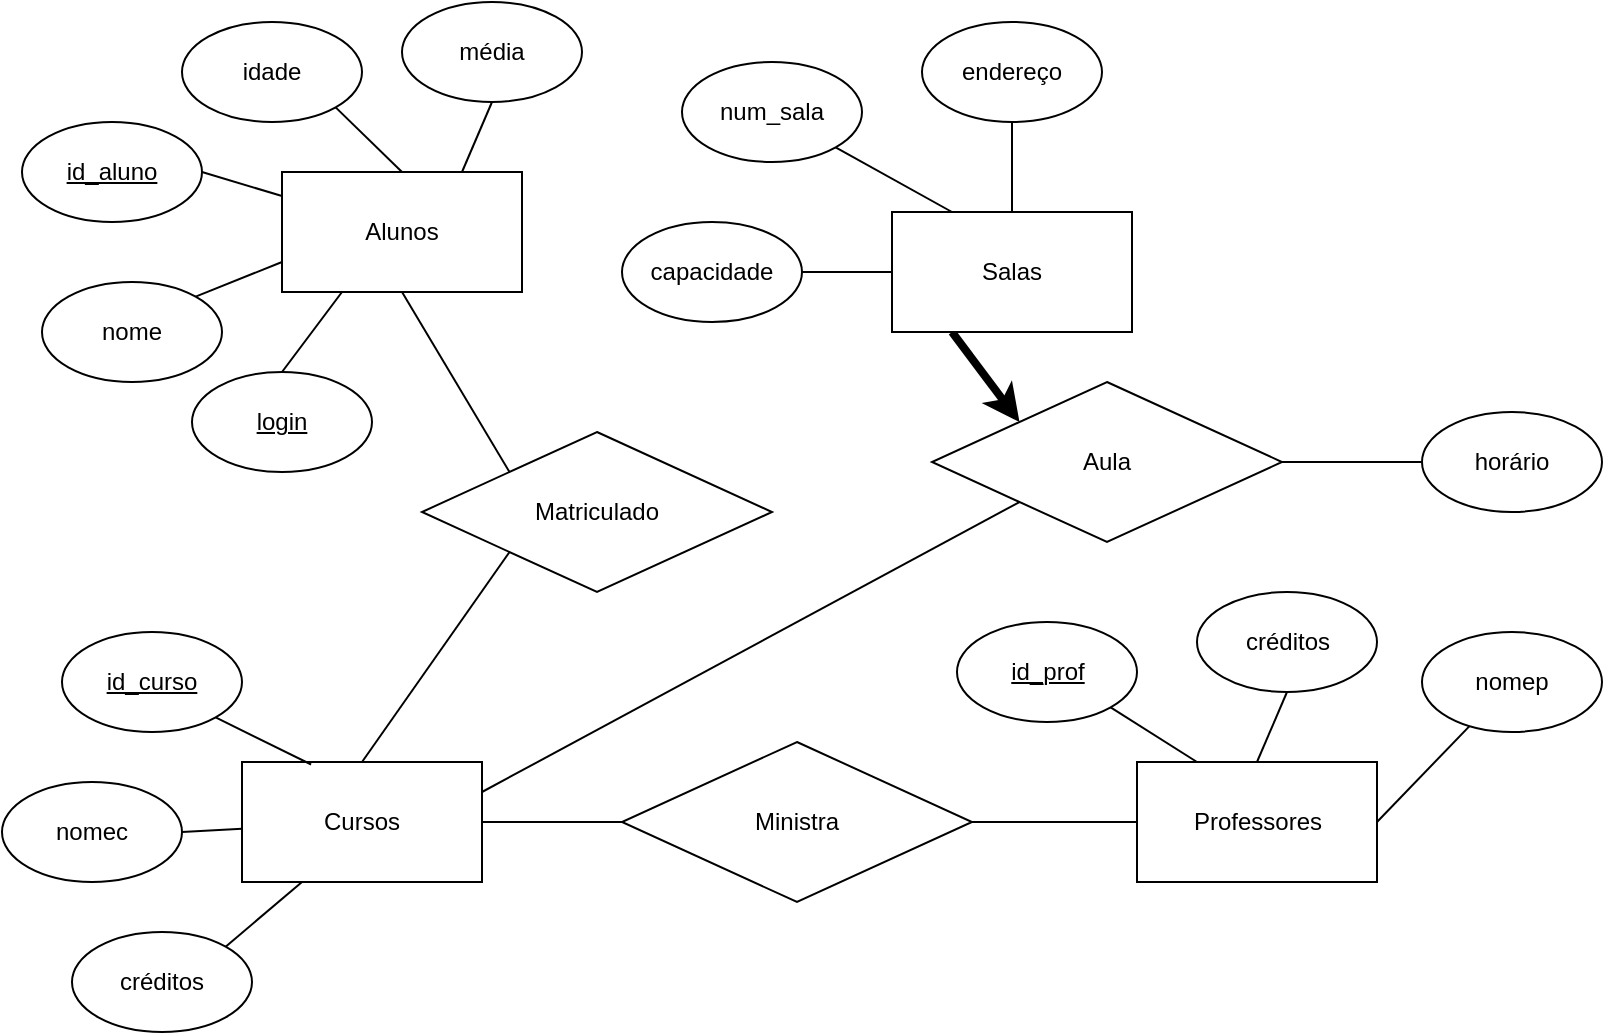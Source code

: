 <mxfile pages="1" version="11.2.8" type="device"><diagram id="d9NXdhaMvvaeuk4ldL7t" name="Page-1"><mxGraphModel dx="1185" dy="643" grid="1" gridSize="10" guides="1" tooltips="1" connect="1" arrows="1" fold="1" page="1" pageScale="1" pageWidth="1169" pageHeight="827" math="0" shadow="0"><root><mxCell id="0"/><mxCell id="1" parent="0"/><mxCell id="L3VgaE_aoXTU5KtLZ0E8-40" style="edgeStyle=none;rounded=0;orthogonalLoop=1;jettySize=auto;html=1;exitX=0.5;exitY=1;exitDx=0;exitDy=0;entryX=0;entryY=0;entryDx=0;entryDy=0;endArrow=none;endFill=0;" edge="1" parent="1" source="L3VgaE_aoXTU5KtLZ0E8-1" target="L3VgaE_aoXTU5KtLZ0E8-38"><mxGeometry relative="1" as="geometry"/></mxCell><mxCell id="L3VgaE_aoXTU5KtLZ0E8-1" value="Alunos" style="rounded=0;whiteSpace=wrap;html=1;" vertex="1" parent="1"><mxGeometry x="180" y="95" width="120" height="60" as="geometry"/></mxCell><mxCell id="L3VgaE_aoXTU5KtLZ0E8-45" style="edgeStyle=none;rounded=0;orthogonalLoop=1;jettySize=auto;html=1;exitX=1;exitY=0.5;exitDx=0;exitDy=0;endArrow=none;endFill=0;" edge="1" parent="1" source="L3VgaE_aoXTU5KtLZ0E8-2" target="L3VgaE_aoXTU5KtLZ0E8-17"><mxGeometry relative="1" as="geometry"/></mxCell><mxCell id="L3VgaE_aoXTU5KtLZ0E8-2" value="Professores" style="rounded=0;whiteSpace=wrap;html=1;" vertex="1" parent="1"><mxGeometry x="607.5" y="390" width="120" height="60" as="geometry"/></mxCell><mxCell id="L3VgaE_aoXTU5KtLZ0E8-39" style="edgeStyle=none;rounded=0;orthogonalLoop=1;jettySize=auto;html=1;exitX=0.25;exitY=1;exitDx=0;exitDy=0;entryX=1;entryY=0;entryDx=0;entryDy=0;endArrow=none;endFill=0;" edge="1" parent="1" source="L3VgaE_aoXTU5KtLZ0E8-3" target="L3VgaE_aoXTU5KtLZ0E8-28"><mxGeometry relative="1" as="geometry"/></mxCell><mxCell id="L3VgaE_aoXTU5KtLZ0E8-3" value="Cursos" style="rounded=0;whiteSpace=wrap;html=1;" vertex="1" parent="1"><mxGeometry x="160" y="390" width="120" height="60" as="geometry"/></mxCell><mxCell id="L3VgaE_aoXTU5KtLZ0E8-47" style="edgeStyle=none;rounded=0;orthogonalLoop=1;jettySize=auto;html=1;exitX=0.25;exitY=1;exitDx=0;exitDy=0;endArrow=classic;endFill=1;entryX=0;entryY=0;entryDx=0;entryDy=0;startSize=6;sourcePerimeterSpacing=0;strokeWidth=4;" edge="1" parent="1" source="L3VgaE_aoXTU5KtLZ0E8-4" target="L3VgaE_aoXTU5KtLZ0E8-46"><mxGeometry relative="1" as="geometry"/></mxCell><mxCell id="L3VgaE_aoXTU5KtLZ0E8-4" value="Salas" style="rounded=0;whiteSpace=wrap;html=1;" vertex="1" parent="1"><mxGeometry x="485" y="115" width="120" height="60" as="geometry"/></mxCell><mxCell id="L3VgaE_aoXTU5KtLZ0E8-13" style="edgeStyle=none;rounded=0;orthogonalLoop=1;jettySize=auto;html=1;exitX=1;exitY=0.5;exitDx=0;exitDy=0;endArrow=none;endFill=0;" edge="1" parent="1" source="L3VgaE_aoXTU5KtLZ0E8-5" target="L3VgaE_aoXTU5KtLZ0E8-1"><mxGeometry relative="1" as="geometry"/></mxCell><mxCell id="L3VgaE_aoXTU5KtLZ0E8-5" value="&lt;u&gt;id_aluno&lt;/u&gt;" style="ellipse;whiteSpace=wrap;html=1;" vertex="1" parent="1"><mxGeometry x="50" y="70" width="90" height="50" as="geometry"/></mxCell><mxCell id="L3VgaE_aoXTU5KtLZ0E8-14" style="edgeStyle=none;rounded=0;orthogonalLoop=1;jettySize=auto;html=1;exitX=1;exitY=0;exitDx=0;exitDy=0;entryX=0;entryY=0.75;entryDx=0;entryDy=0;endArrow=none;endFill=0;" edge="1" parent="1" source="L3VgaE_aoXTU5KtLZ0E8-7" target="L3VgaE_aoXTU5KtLZ0E8-1"><mxGeometry relative="1" as="geometry"/></mxCell><mxCell id="L3VgaE_aoXTU5KtLZ0E8-7" value="nome" style="ellipse;whiteSpace=wrap;html=1;" vertex="1" parent="1"><mxGeometry x="60" y="150" width="90" height="50" as="geometry"/></mxCell><mxCell id="L3VgaE_aoXTU5KtLZ0E8-15" style="edgeStyle=none;rounded=0;orthogonalLoop=1;jettySize=auto;html=1;exitX=0.5;exitY=0;exitDx=0;exitDy=0;entryX=0.25;entryY=1;entryDx=0;entryDy=0;endArrow=none;endFill=0;" edge="1" parent="1" source="L3VgaE_aoXTU5KtLZ0E8-8" target="L3VgaE_aoXTU5KtLZ0E8-1"><mxGeometry relative="1" as="geometry"/></mxCell><mxCell id="L3VgaE_aoXTU5KtLZ0E8-8" value="&lt;u&gt;login&lt;span style=&quot;font-family: &amp;#34;helvetica&amp;#34; , &amp;#34;arial&amp;#34; , sans-serif ; font-size: 0px ; white-space: nowrap&quot;&gt;%3CmxGraphModel%3E%3Croot%3E%3CmxCell%20id%3D%220%22%2F%3E%3CmxCell%20id%3D%221%22%20parent%3D%220%22%2F%3E%3CmxCell%20id%3D%222%22%20value%3D%22id_aluno%22%20style%3D%22ellipse%3BwhiteSpace%3Dwrap%3Bhtml%3D1%3B%22%20vertex%3D%221%22%20parent%3D%221%22%3E%3CmxGeometry%20x%3D%2250%22%20y%3D%2270%22%20width%3D%2290%22%20height%3D%2250%22%20as%3D%22geometry%22%2F%3E%3C%2FmxCell%3E%3C%2Froot%3E%3C%2FmxGraphModel%3E&lt;/span&gt;&lt;/u&gt;" style="ellipse;whiteSpace=wrap;html=1;" vertex="1" parent="1"><mxGeometry x="135" y="195" width="90" height="50" as="geometry"/></mxCell><mxCell id="L3VgaE_aoXTU5KtLZ0E8-12" style="edgeStyle=none;rounded=0;orthogonalLoop=1;jettySize=auto;html=1;exitX=1;exitY=1;exitDx=0;exitDy=0;entryX=0.5;entryY=0;entryDx=0;entryDy=0;endArrow=none;endFill=0;" edge="1" parent="1" source="L3VgaE_aoXTU5KtLZ0E8-9" target="L3VgaE_aoXTU5KtLZ0E8-1"><mxGeometry relative="1" as="geometry"/></mxCell><mxCell id="L3VgaE_aoXTU5KtLZ0E8-9" value="idade&lt;span style=&quot;font-family: &amp;#34;helvetica&amp;#34; , &amp;#34;arial&amp;#34; , sans-serif ; font-size: 0px ; white-space: nowrap&quot;&gt;%3CmxGraphModel%3E%3Croot%3E%3CmxCell%20id%3D%220%22%2F%3E%3CmxCell%20id%3D%221%22%20parent%3D%220%22%2F%3E%3CmxCell%20id%3D%222%22%20value%3D%22id_aluno%22%20style%3D%22ellipse%3BwhiteSpace%3Dwrap%3Bhtml%3D1%3B%22%20vertex%3D%221%22%20parent%3D%221%22%3E%3CmxGeometry%20x%3D%2250%22%20y%3D%2270%22%20width%3D%2290%22%20height%3D%2250%22%20as%3D%22geometry%22%2F%3E%3C%2FmxCell%3E%3C%2Froot%3E%3C%2FmxGraphModel%3E&lt;/span&gt;" style="ellipse;whiteSpace=wrap;html=1;" vertex="1" parent="1"><mxGeometry x="130" y="20" width="90" height="50" as="geometry"/></mxCell><mxCell id="L3VgaE_aoXTU5KtLZ0E8-11" style="rounded=0;orthogonalLoop=1;jettySize=auto;html=1;exitX=0.5;exitY=1;exitDx=0;exitDy=0;endArrow=none;endFill=0;entryX=0.75;entryY=0;entryDx=0;entryDy=0;" edge="1" parent="1" source="L3VgaE_aoXTU5KtLZ0E8-10" target="L3VgaE_aoXTU5KtLZ0E8-1"><mxGeometry relative="1" as="geometry"><mxPoint x="259.69" y="90.069" as="targetPoint"/></mxGeometry></mxCell><mxCell id="L3VgaE_aoXTU5KtLZ0E8-10" value="média" style="ellipse;whiteSpace=wrap;html=1;" vertex="1" parent="1"><mxGeometry x="240" y="10" width="90" height="50" as="geometry"/></mxCell><mxCell id="L3VgaE_aoXTU5KtLZ0E8-19" style="edgeStyle=none;rounded=0;orthogonalLoop=1;jettySize=auto;html=1;exitX=1;exitY=1;exitDx=0;exitDy=0;entryX=0.25;entryY=0;entryDx=0;entryDy=0;endArrow=none;endFill=0;" edge="1" parent="1" source="L3VgaE_aoXTU5KtLZ0E8-16" target="L3VgaE_aoXTU5KtLZ0E8-2"><mxGeometry relative="1" as="geometry"/></mxCell><mxCell id="L3VgaE_aoXTU5KtLZ0E8-16" value="&lt;u&gt;id_prof&lt;/u&gt;" style="ellipse;whiteSpace=wrap;html=1;" vertex="1" parent="1"><mxGeometry x="517.5" y="320" width="90" height="50" as="geometry"/></mxCell><mxCell id="L3VgaE_aoXTU5KtLZ0E8-17" value="nomep" style="ellipse;whiteSpace=wrap;html=1;" vertex="1" parent="1"><mxGeometry x="750" y="325" width="90" height="50" as="geometry"/></mxCell><mxCell id="L3VgaE_aoXTU5KtLZ0E8-23" style="edgeStyle=none;rounded=0;orthogonalLoop=1;jettySize=auto;html=1;exitX=0.5;exitY=1;exitDx=0;exitDy=0;entryX=0.5;entryY=0;entryDx=0;entryDy=0;endArrow=none;endFill=0;" edge="1" parent="1" source="L3VgaE_aoXTU5KtLZ0E8-20" target="L3VgaE_aoXTU5KtLZ0E8-2"><mxGeometry relative="1" as="geometry"/></mxCell><mxCell id="L3VgaE_aoXTU5KtLZ0E8-20" value="créditos" style="ellipse;whiteSpace=wrap;html=1;" vertex="1" parent="1"><mxGeometry x="637.5" y="305" width="90" height="50" as="geometry"/></mxCell><mxCell id="L3VgaE_aoXTU5KtLZ0E8-30" style="edgeStyle=none;rounded=0;orthogonalLoop=1;jettySize=auto;html=1;exitX=1;exitY=1;exitDx=0;exitDy=0;entryX=0.288;entryY=0.021;entryDx=0;entryDy=0;entryPerimeter=0;endArrow=none;endFill=0;" edge="1" parent="1" source="L3VgaE_aoXTU5KtLZ0E8-26" target="L3VgaE_aoXTU5KtLZ0E8-3"><mxGeometry relative="1" as="geometry"/></mxCell><mxCell id="L3VgaE_aoXTU5KtLZ0E8-26" value="&lt;u&gt;id_curso&lt;/u&gt;" style="ellipse;whiteSpace=wrap;html=1;" vertex="1" parent="1"><mxGeometry x="70" y="325" width="90" height="50" as="geometry"/></mxCell><mxCell id="L3VgaE_aoXTU5KtLZ0E8-29" style="edgeStyle=none;rounded=0;orthogonalLoop=1;jettySize=auto;html=1;exitX=1;exitY=0.5;exitDx=0;exitDy=0;endArrow=none;endFill=0;" edge="1" parent="1" source="L3VgaE_aoXTU5KtLZ0E8-27" target="L3VgaE_aoXTU5KtLZ0E8-3"><mxGeometry relative="1" as="geometry"/></mxCell><mxCell id="L3VgaE_aoXTU5KtLZ0E8-27" value="nomec" style="ellipse;whiteSpace=wrap;html=1;" vertex="1" parent="1"><mxGeometry x="40" y="400" width="90" height="50" as="geometry"/></mxCell><mxCell id="L3VgaE_aoXTU5KtLZ0E8-28" value="créditos" style="ellipse;whiteSpace=wrap;html=1;" vertex="1" parent="1"><mxGeometry x="75" y="475" width="90" height="50" as="geometry"/></mxCell><mxCell id="L3VgaE_aoXTU5KtLZ0E8-36" style="edgeStyle=none;rounded=0;orthogonalLoop=1;jettySize=auto;html=1;exitX=1;exitY=1;exitDx=0;exitDy=0;entryX=0.25;entryY=0;entryDx=0;entryDy=0;endArrow=none;endFill=0;" edge="1" parent="1" source="L3VgaE_aoXTU5KtLZ0E8-32" target="L3VgaE_aoXTU5KtLZ0E8-4"><mxGeometry relative="1" as="geometry"/></mxCell><mxCell id="L3VgaE_aoXTU5KtLZ0E8-32" value="num_sala" style="ellipse;whiteSpace=wrap;html=1;" vertex="1" parent="1"><mxGeometry x="380" y="40" width="90" height="50" as="geometry"/></mxCell><mxCell id="L3VgaE_aoXTU5KtLZ0E8-37" style="edgeStyle=none;rounded=0;orthogonalLoop=1;jettySize=auto;html=1;exitX=1;exitY=0.5;exitDx=0;exitDy=0;entryX=0;entryY=0.5;entryDx=0;entryDy=0;endArrow=none;endFill=0;" edge="1" parent="1" source="L3VgaE_aoXTU5KtLZ0E8-33" target="L3VgaE_aoXTU5KtLZ0E8-4"><mxGeometry relative="1" as="geometry"/></mxCell><mxCell id="L3VgaE_aoXTU5KtLZ0E8-33" value="capacidade" style="ellipse;whiteSpace=wrap;html=1;" vertex="1" parent="1"><mxGeometry x="350" y="120" width="90" height="50" as="geometry"/></mxCell><mxCell id="L3VgaE_aoXTU5KtLZ0E8-35" style="edgeStyle=none;rounded=0;orthogonalLoop=1;jettySize=auto;html=1;exitX=0.5;exitY=1;exitDx=0;exitDy=0;entryX=0.5;entryY=0;entryDx=0;entryDy=0;endArrow=none;endFill=0;" edge="1" parent="1" source="L3VgaE_aoXTU5KtLZ0E8-34" target="L3VgaE_aoXTU5KtLZ0E8-4"><mxGeometry relative="1" as="geometry"/></mxCell><mxCell id="L3VgaE_aoXTU5KtLZ0E8-34" value="endereço" style="ellipse;whiteSpace=wrap;html=1;" vertex="1" parent="1"><mxGeometry x="500" y="20" width="90" height="50" as="geometry"/></mxCell><mxCell id="L3VgaE_aoXTU5KtLZ0E8-41" style="edgeStyle=none;rounded=0;orthogonalLoop=1;jettySize=auto;html=1;exitX=0;exitY=1;exitDx=0;exitDy=0;entryX=0.5;entryY=0;entryDx=0;entryDy=0;endArrow=none;endFill=0;" edge="1" parent="1" source="L3VgaE_aoXTU5KtLZ0E8-38" target="L3VgaE_aoXTU5KtLZ0E8-3"><mxGeometry relative="1" as="geometry"/></mxCell><mxCell id="L3VgaE_aoXTU5KtLZ0E8-38" value="Matriculado" style="rhombus;whiteSpace=wrap;html=1;" vertex="1" parent="1"><mxGeometry x="250" y="225" width="175" height="80" as="geometry"/></mxCell><mxCell id="L3VgaE_aoXTU5KtLZ0E8-43" style="edgeStyle=none;rounded=0;orthogonalLoop=1;jettySize=auto;html=1;exitX=0;exitY=0.5;exitDx=0;exitDy=0;endArrow=none;endFill=0;" edge="1" parent="1" source="L3VgaE_aoXTU5KtLZ0E8-42" target="L3VgaE_aoXTU5KtLZ0E8-3"><mxGeometry relative="1" as="geometry"/></mxCell><mxCell id="L3VgaE_aoXTU5KtLZ0E8-44" style="edgeStyle=none;rounded=0;orthogonalLoop=1;jettySize=auto;html=1;exitX=1;exitY=0.5;exitDx=0;exitDy=0;endArrow=none;endFill=0;" edge="1" parent="1" source="L3VgaE_aoXTU5KtLZ0E8-42" target="L3VgaE_aoXTU5KtLZ0E8-2"><mxGeometry relative="1" as="geometry"/></mxCell><mxCell id="L3VgaE_aoXTU5KtLZ0E8-42" value="Ministra" style="rhombus;whiteSpace=wrap;html=1;" vertex="1" parent="1"><mxGeometry x="350" y="380" width="175" height="80" as="geometry"/></mxCell><mxCell id="L3VgaE_aoXTU5KtLZ0E8-48" style="edgeStyle=none;rounded=0;orthogonalLoop=1;jettySize=auto;html=1;exitX=0;exitY=1;exitDx=0;exitDy=0;entryX=1;entryY=0.25;entryDx=0;entryDy=0;endArrow=none;endFill=0;" edge="1" parent="1" source="L3VgaE_aoXTU5KtLZ0E8-46" target="L3VgaE_aoXTU5KtLZ0E8-3"><mxGeometry relative="1" as="geometry"/></mxCell><mxCell id="L3VgaE_aoXTU5KtLZ0E8-46" value="Aula" style="rhombus;whiteSpace=wrap;html=1;" vertex="1" parent="1"><mxGeometry x="505" y="200" width="175" height="80" as="geometry"/></mxCell><mxCell id="L3VgaE_aoXTU5KtLZ0E8-50" style="edgeStyle=none;rounded=0;orthogonalLoop=1;jettySize=auto;html=1;exitX=0;exitY=0.5;exitDx=0;exitDy=0;entryX=1;entryY=0.5;entryDx=0;entryDy=0;endArrow=none;endFill=0;" edge="1" parent="1" source="L3VgaE_aoXTU5KtLZ0E8-49" target="L3VgaE_aoXTU5KtLZ0E8-46"><mxGeometry relative="1" as="geometry"/></mxCell><mxCell id="L3VgaE_aoXTU5KtLZ0E8-49" value="horário" style="ellipse;whiteSpace=wrap;html=1;" vertex="1" parent="1"><mxGeometry x="750" y="215" width="90" height="50" as="geometry"/></mxCell></root></mxGraphModel></diagram></mxfile>